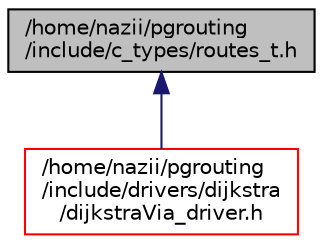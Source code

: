 digraph "/home/nazii/pgrouting/include/c_types/routes_t.h"
{
  edge [fontname="Helvetica",fontsize="10",labelfontname="Helvetica",labelfontsize="10"];
  node [fontname="Helvetica",fontsize="10",shape=record];
  Node4 [label="/home/nazii/pgrouting\l/include/c_types/routes_t.h",height=0.2,width=0.4,color="black", fillcolor="grey75", style="filled", fontcolor="black"];
  Node4 -> Node5 [dir="back",color="midnightblue",fontsize="10",style="solid",fontname="Helvetica"];
  Node5 [label="/home/nazii/pgrouting\l/include/drivers/dijkstra\l/dijkstraVia_driver.h",height=0.2,width=0.4,color="red", fillcolor="white", style="filled",URL="$dijkstraVia__driver_8h.html"];
}
